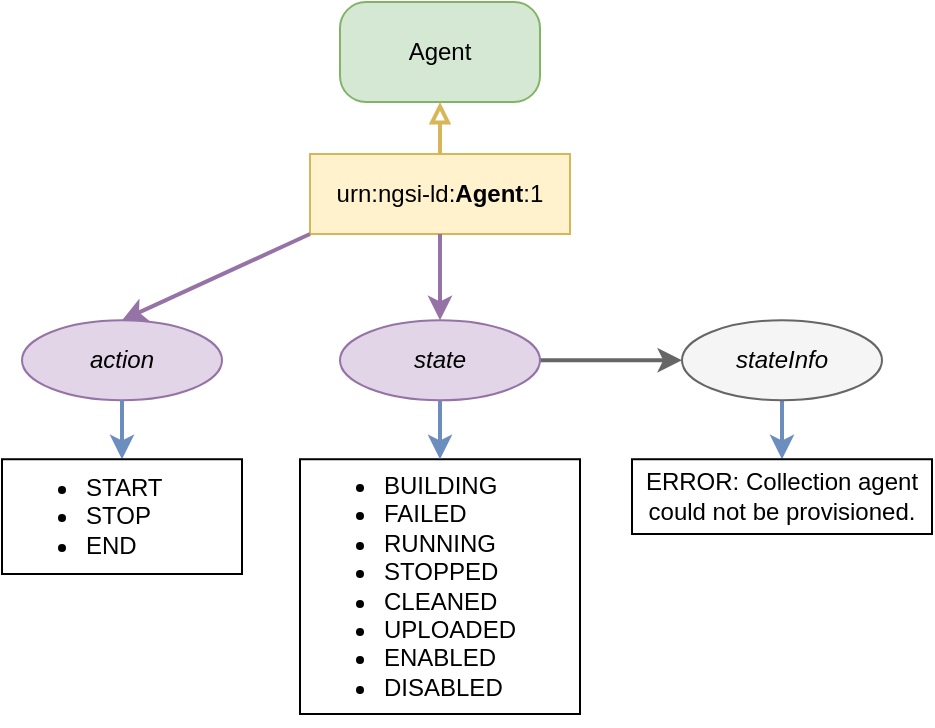 <mxfile version="14.6.3" type="device" pages="6"><diagram id="Ou2xV1yBwsuwdxTeE4Ly" name="Agent-entity"><mxGraphModel dx="946" dy="1856" grid="1" gridSize="10" guides="1" tooltips="1" connect="1" arrows="1" fold="1" page="1" pageScale="1" pageWidth="827" pageHeight="1169" math="0" shadow="0"><root><mxCell id="0"/><mxCell id="1" parent="0"/><mxCell id="yuuz_Wwl8vBXSulDy-U5-1" value="Agent" style="rounded=1;arcSize=26;whiteSpace=wrap;html=1;align=center;fillColor=#d5e8d4;strokeColor=#82b366;" parent="1" vertex="1"><mxGeometry x="429" y="-206" width="100" height="50" as="geometry"/></mxCell><mxCell id="yuuz_Wwl8vBXSulDy-U5-2" style="rounded=1;orthogonalLoop=1;jettySize=auto;html=1;exitX=1;exitY=0.5;exitDx=0;exitDy=0;strokeWidth=2;fillColor=#e1d5e7;entryX=0;entryY=0.5;entryDx=0;entryDy=0;strokeColor=#666666;" parent="1" source="yuuz_Wwl8vBXSulDy-U5-12" target="yuuz_Wwl8vBXSulDy-U5-14" edge="1"><mxGeometry relative="1" as="geometry"/></mxCell><mxCell id="yuuz_Wwl8vBXSulDy-U5-3" value="urn:ngsi-ld:&lt;b&gt;Agent&lt;/b&gt;:1" style="whiteSpace=wrap;html=1;align=center;fillColor=#fff2cc;strokeColor=#d6b656;" parent="1" vertex="1"><mxGeometry x="414" y="-130" width="130" height="40" as="geometry"/></mxCell><mxCell id="yuuz_Wwl8vBXSulDy-U5-4" value="" style="endArrow=block;html=1;fillColor=#fff2cc;strokeColor=#d6b656;exitX=0.5;exitY=0;exitDx=0;exitDy=0;entryX=0.5;entryY=1;entryDx=0;entryDy=0;endFill=0;strokeWidth=2;" parent="1" source="yuuz_Wwl8vBXSulDy-U5-3" target="yuuz_Wwl8vBXSulDy-U5-1" edge="1"><mxGeometry relative="1" as="geometry"><mxPoint x="184" y="-137" as="sourcePoint"/><mxPoint x="284" y="-137" as="targetPoint"/></mxGeometry></mxCell><mxCell id="yuuz_Wwl8vBXSulDy-U5-5" value="action" style="ellipse;whiteSpace=wrap;html=1;align=center;fillColor=#e1d5e7;strokeColor=#9673a6;fontStyle=2" parent="1" vertex="1"><mxGeometry x="270" y="-46.87" width="100" height="40" as="geometry"/></mxCell><mxCell id="yuuz_Wwl8vBXSulDy-U5-6" value="" style="endArrow=classic;html=1;fillColor=#e1d5e7;strokeColor=#9673a6;strokeWidth=2;exitX=0.5;exitY=1;exitDx=0;exitDy=0;entryX=0.5;entryY=0;entryDx=0;entryDy=0;" parent="1" source="yuuz_Wwl8vBXSulDy-U5-3" target="yuuz_Wwl8vBXSulDy-U5-12" edge="1"><mxGeometry relative="1" as="geometry"><mxPoint x="655" y="245.0" as="sourcePoint"/><mxPoint x="511.796" y="-46.689" as="targetPoint"/></mxGeometry></mxCell><mxCell id="yuuz_Wwl8vBXSulDy-U5-7" value="" style="endArrow=classic;html=1;fillColor=#e1d5e7;strokeColor=#9673a6;strokeWidth=2;exitX=0;exitY=1;exitDx=0;exitDy=0;entryX=0.5;entryY=0;entryDx=0;entryDy=0;" parent="1" source="yuuz_Wwl8vBXSulDy-U5-3" target="yuuz_Wwl8vBXSulDy-U5-5" edge="1"><mxGeometry relative="1" as="geometry"><mxPoint x="505.0" y="-85" as="sourcePoint"/><mxPoint x="530.002" y="-36.846" as="targetPoint"/></mxGeometry></mxCell><mxCell id="yuuz_Wwl8vBXSulDy-U5-8" value="" style="endArrow=classic;html=1;fillColor=#dae8fc;strokeColor=#6c8ebf;entryX=0.5;entryY=0;entryDx=0;entryDy=0;strokeWidth=2;exitX=0.5;exitY=1;exitDx=0;exitDy=0;" parent="1" source="yuuz_Wwl8vBXSulDy-U5-5" target="yuuz_Wwl8vBXSulDy-U5-9" edge="1"><mxGeometry relative="1" as="geometry"><mxPoint x="354" y="-9" as="sourcePoint"/><mxPoint x="354.0" y="20" as="targetPoint"/></mxGeometry></mxCell><mxCell id="yuuz_Wwl8vBXSulDy-U5-9" value="&lt;ul&gt;&lt;li&gt;START&lt;/li&gt;&lt;li&gt;STOP&lt;/li&gt;&lt;li&gt;END&lt;/li&gt;&lt;/ul&gt;" style="whiteSpace=wrap;html=1;align=left;" parent="1" vertex="1"><mxGeometry x="260" y="22.62" width="120" height="57.38" as="geometry"/></mxCell><mxCell id="yuuz_Wwl8vBXSulDy-U5-10" value="&lt;ul&gt;&lt;li&gt;&lt;span&gt;BUILDING&lt;/span&gt;&lt;/li&gt;&lt;li&gt;&lt;span&gt;FAILED&lt;/span&gt;&lt;/li&gt;&lt;li&gt;RUNNING&lt;/li&gt;&lt;li&gt;STOPPED&lt;/li&gt;&lt;li&gt;CLEANED&lt;/li&gt;&lt;li&gt;UPLOADED&lt;/li&gt;&lt;li&gt;ENABLED&lt;/li&gt;&lt;li&gt;DISABLED&lt;/li&gt;&lt;/ul&gt;" style="whiteSpace=wrap;html=1;align=left;" parent="1" vertex="1"><mxGeometry x="409" y="22.62" width="140" height="127.38" as="geometry"/></mxCell><mxCell id="yuuz_Wwl8vBXSulDy-U5-11" value="" style="edgeStyle=orthogonalEdgeStyle;rounded=1;orthogonalLoop=1;jettySize=auto;html=1;strokeColor=#6c8ebf;strokeWidth=2;fillColor=#dae8fc;" parent="1" source="yuuz_Wwl8vBXSulDy-U5-12" target="yuuz_Wwl8vBXSulDy-U5-10" edge="1"><mxGeometry relative="1" as="geometry"/></mxCell><mxCell id="yuuz_Wwl8vBXSulDy-U5-12" value="state" style="ellipse;whiteSpace=wrap;html=1;align=center;fillColor=#e1d5e7;strokeColor=#9673a6;fontStyle=2" parent="1" vertex="1"><mxGeometry x="429" y="-46.87" width="100" height="40" as="geometry"/></mxCell><mxCell id="yuuz_Wwl8vBXSulDy-U5-13" style="rounded=1;orthogonalLoop=1;jettySize=auto;html=1;exitX=0.5;exitY=1;exitDx=0;exitDy=0;entryX=0.5;entryY=0;entryDx=0;entryDy=0;strokeColor=#6c8ebf;strokeWidth=2;fillColor=#dae8fc;" parent="1" source="yuuz_Wwl8vBXSulDy-U5-14" target="yuuz_Wwl8vBXSulDy-U5-15" edge="1"><mxGeometry relative="1" as="geometry"/></mxCell><mxCell id="yuuz_Wwl8vBXSulDy-U5-14" value="stateInfo" style="ellipse;whiteSpace=wrap;html=1;align=center;fontStyle=2;fillColor=#F5F5F5;strokeColor=#666666;" parent="1" vertex="1"><mxGeometry x="600" y="-46.87" width="100" height="40" as="geometry"/></mxCell><mxCell id="yuuz_Wwl8vBXSulDy-U5-15" value="&lt;div&gt;ERROR: Collection agent could not be provisioned.&lt;/div&gt;" style="whiteSpace=wrap;html=1;align=center;" parent="1" vertex="1"><mxGeometry x="575" y="22.62" width="150" height="37.38" as="geometry"/></mxCell></root></mxGraphModel></diagram><diagram id="7DErbOdVRkRZQUw6Cd7W" name="state-transitions-short-version"><mxGraphModel dx="946" dy="630" grid="1" gridSize="10" guides="1" tooltips="1" connect="1" arrows="1" fold="1" page="1" pageScale="1" pageWidth="827" pageHeight="1169" math="0" shadow="0"><root><mxCell id="0ym1fTiTvX992Z3Q0O4B-0"/><mxCell id="0ym1fTiTvX992Z3Q0O4B-1" parent="0ym1fTiTvX992Z3Q0O4B-0"/><mxCell id="0ym1fTiTvX992Z3Q0O4B-2" value="Transition Actions: Weaver tasks" style="swimlane;fontStyle=0;childLayout=stackLayout;horizontal=1;startSize=26;horizontalStack=0;resizeParent=1;resizeParentMax=0;resizeLast=0;collapsible=1;marginBottom=0;align=center;fontSize=14;fillColor=#d5e8d4;fontFamily=Tahoma;strokeColor=#336600;swimlaneLine=1;" parent="0ym1fTiTvX992Z3Q0O4B-1" vertex="1"><mxGeometry x="214.75" y="270" width="435.5" height="210" as="geometry"><mxRectangle x="214" y="270" width="50" height="26" as="alternateBounds"/></mxGeometry></mxCell><mxCell id="0ym1fTiTvX992Z3Q0O4B-3" value="(0) Create NGSI-LD Entity and deploy/freeze resources (NiFi Flows or Flink Jobs)" style="text;strokeColor=none;fillColor=none;spacingLeft=4;spacingRight=4;overflow=hidden;rotatable=0;points=[[0,0.5],[1,0.5]];portConstraint=eastwest;fontSize=12;fontFamily=Tahoma;" parent="0ym1fTiTvX992Z3Q0O4B-2" vertex="1"><mxGeometry y="26" width="435.5" height="30" as="geometry"/></mxCell><mxCell id="0ym1fTiTvX992Z3Q0O4B-4" value="(1) Upgrade/re-deploy resources" style="text;strokeColor=none;fillColor=none;spacingLeft=4;spacingRight=4;overflow=hidden;rotatable=0;points=[[0,0.5],[1,0.5]];portConstraint=eastwest;fontSize=12;fontFamily=Tahoma;" parent="0ym1fTiTvX992Z3Q0O4B-2" vertex="1"><mxGeometry y="56" width="435.5" height="30" as="geometry"/></mxCell><mxCell id="0ym1fTiTvX992Z3Q0O4B-5" value="(2) Cleanup or freeze resources but keep NGSI-LD Entity" style="text;strokeColor=none;fillColor=none;spacingLeft=4;spacingRight=4;overflow=hidden;rotatable=0;points=[[0,0.5],[1,0.5]];portConstraint=eastwest;fontSize=12;fontFamily=Tahoma;" parent="0ym1fTiTvX992Z3Q0O4B-2" vertex="1"><mxGeometry y="86" width="435.5" height="30" as="geometry"/></mxCell><mxCell id="0ym1fTiTvX992Z3Q0O4B-6" value="(3) Deploy and configure resources" style="text;strokeColor=none;fillColor=none;spacingLeft=4;spacingRight=4;overflow=hidden;rotatable=0;points=[[0,0.5],[1,0.5]];portConstraint=eastwest;fontSize=12;fontFamily=Tahoma;" parent="0ym1fTiTvX992Z3Q0O4B-2" vertex="1"><mxGeometry y="116" width="435.5" height="30" as="geometry"/></mxCell><mxCell id="0ym1fTiTvX992Z3Q0O4B-7" value="(4) Cleanup resources and delete NGSI-LD Entity" style="text;strokeColor=none;fillColor=none;spacingLeft=4;spacingRight=4;overflow=hidden;rotatable=0;points=[[0,0.5],[1,0.5]];portConstraint=eastwest;fontSize=12;fontFamily=Tahoma;" parent="0ym1fTiTvX992Z3Q0O4B-2" vertex="1"><mxGeometry y="146" width="435.5" height="30" as="geometry"/></mxCell><mxCell id="0ym1fTiTvX992Z3Q0O4B-8" value="(5) Delete NGSI-LD Entity (and cleanup resources if necessary)" style="text;strokeColor=none;fillColor=none;spacingLeft=4;spacingRight=4;overflow=hidden;rotatable=0;points=[[0,0.5],[1,0.5]];portConstraint=eastwest;fontSize=12;fontFamily=Tahoma;" parent="0ym1fTiTvX992Z3Q0O4B-2" vertex="1"><mxGeometry y="176" width="435.5" height="34" as="geometry"/></mxCell><mxCell id="0ym1fTiTvX992Z3Q0O4B-9" value="&lt;font style=&quot;font-size: 12px&quot;&gt;START (3)&lt;/font&gt;" style="edgeStyle=orthogonalEdgeStyle;curved=1;orthogonalLoop=1;jettySize=auto;html=1;exitX=0.5;exitY=1;exitDx=0;exitDy=0;entryX=1;entryY=1;entryDx=0;entryDy=0;fontSize=14;endArrow=block;endFill=1;" parent="0ym1fTiTvX992Z3Q0O4B-1" source="0ym1fTiTvX992Z3Q0O4B-14" target="0ym1fTiTvX992Z3Q0O4B-11" edge="1"><mxGeometry relative="1" as="geometry"><Array as="points"><mxPoint x="433" y="180"/><mxPoint x="267" y="180"/></Array></mxGeometry></mxCell><mxCell id="0ym1fTiTvX992Z3Q0O4B-10" value="&lt;font style=&quot;font-size: 12px&quot;&gt;END (4)&lt;/font&gt;" style="edgeStyle=orthogonalEdgeStyle;curved=1;orthogonalLoop=1;jettySize=auto;html=1;exitX=0.5;exitY=1;exitDx=0;exitDy=0;entryX=0.5;entryY=1;entryDx=0;entryDy=0;fontSize=14;endArrow=block;endFill=1;" parent="0ym1fTiTvX992Z3Q0O4B-1" source="0ym1fTiTvX992Z3Q0O4B-11" target="0ym1fTiTvX992Z3Q0O4B-15" edge="1"><mxGeometry relative="1" as="geometry"><Array as="points"><mxPoint x="222" y="220"/><mxPoint x="642" y="220"/></Array></mxGeometry></mxCell><mxCell id="0ym1fTiTvX992Z3Q0O4B-11" value="RUNNING" style="ellipse;whiteSpace=wrap;html=1;align=center;fillColor=#d5e8d4;strokeColor=#336600;" parent="0ym1fTiTvX992Z3Q0O4B-1" vertex="1"><mxGeometry x="160" y="100" width="125" height="50" as="geometry"/></mxCell><mxCell id="0ym1fTiTvX992Z3Q0O4B-12" value="&lt;font style=&quot;font-size: 12px&quot;&gt;STOP (2)&lt;/font&gt;" style="edgeStyle=orthogonalEdgeStyle;curved=1;orthogonalLoop=1;jettySize=auto;html=1;exitX=1;exitY=0;exitDx=0;exitDy=0;entryX=0;entryY=0;entryDx=0;entryDy=0;endArrow=block;endFill=1;" parent="0ym1fTiTvX992Z3Q0O4B-1" source="0ym1fTiTvX992Z3Q0O4B-11" target="0ym1fTiTvX992Z3Q0O4B-14" edge="1"><mxGeometry relative="1" as="geometry"><Array as="points"><mxPoint x="267" y="60"/><mxPoint x="389" y="60"/></Array></mxGeometry></mxCell><mxCell id="0ym1fTiTvX992Z3Q0O4B-13" value="&lt;font style=&quot;font-size: 12px&quot;&gt;END (5)&lt;/font&gt;" style="edgeStyle=orthogonalEdgeStyle;curved=1;orthogonalLoop=1;jettySize=auto;html=1;exitX=1;exitY=0;exitDx=0;exitDy=0;entryX=0.5;entryY=0;entryDx=0;entryDy=0;fontSize=14;endArrow=block;endFill=1;" parent="0ym1fTiTvX992Z3Q0O4B-1" source="0ym1fTiTvX992Z3Q0O4B-14" target="0ym1fTiTvX992Z3Q0O4B-15" edge="1"><mxGeometry relative="1" as="geometry"><Array as="points"><mxPoint x="477" y="60"/><mxPoint x="643" y="60"/></Array></mxGeometry></mxCell><mxCell id="0ym1fTiTvX992Z3Q0O4B-14" value="STOPPED" style="ellipse;whiteSpace=wrap;html=1;align=center;fillColor=#d5e8d4;strokeColor=#336600;" parent="0ym1fTiTvX992Z3Q0O4B-1" vertex="1"><mxGeometry x="370" y="100" width="125" height="50" as="geometry"/></mxCell><mxCell id="0ym1fTiTvX992Z3Q0O4B-15" value="CLEANED" style="ellipse;whiteSpace=wrap;html=1;align=center;fillColor=#d5e8d4;strokeColor=#336600;" parent="0ym1fTiTvX992Z3Q0O4B-1" vertex="1"><mxGeometry x="580" y="100" width="125" height="50" as="geometry"/></mxCell><mxCell id="0ym1fTiTvX992Z3Q0O4B-16" value="&lt;font style=&quot;font-size: 12px&quot;&gt;START (1)&lt;/font&gt;" style="edgeStyle=orthogonalEdgeStyle;curved=1;orthogonalLoop=1;jettySize=auto;html=1;exitX=0;exitY=0;exitDx=0;exitDy=0;entryX=0;entryY=1;entryDx=0;entryDy=0;endArrow=block;endFill=1;" parent="0ym1fTiTvX992Z3Q0O4B-1" source="0ym1fTiTvX992Z3Q0O4B-11" target="0ym1fTiTvX992Z3Q0O4B-11" edge="1"><mxGeometry relative="1" as="geometry"><Array as="points"><mxPoint x="178" y="80"/><mxPoint x="120" y="80"/><mxPoint x="120" y="170"/><mxPoint x="178" y="170"/></Array></mxGeometry></mxCell><mxCell id="0ym1fTiTvX992Z3Q0O4B-17" value="" style="endArrow=block;html=1;entryX=0.5;entryY=0;entryDx=0;entryDy=0;endFill=1;" parent="0ym1fTiTvX992Z3Q0O4B-1" target="0ym1fTiTvX992Z3Q0O4B-11" edge="1"><mxGeometry width="50" height="50" relative="1" as="geometry"><mxPoint x="223" y="60" as="sourcePoint"/><mxPoint x="460" y="260" as="targetPoint"/></mxGeometry></mxCell><mxCell id="0ym1fTiTvX992Z3Q0O4B-18" value="&lt;span style=&quot;font-size: 12px&quot;&gt;START (0)&lt;/span&gt;" style="edgeLabel;html=1;align=center;verticalAlign=middle;resizable=0;points=[];" parent="0ym1fTiTvX992Z3Q0O4B-17" vertex="1" connectable="0"><mxGeometry x="-0.694" y="-3" relative="1" as="geometry"><mxPoint x="3.57" y="-5.79" as="offset"/></mxGeometry></mxCell><mxCell id="0ym1fTiTvX992Z3Q0O4B-19" value="" style="endArrow=block;html=1;endFill=1;entryX=0.5;entryY=0;entryDx=0;entryDy=0;" parent="0ym1fTiTvX992Z3Q0O4B-1" target="0ym1fTiTvX992Z3Q0O4B-14" edge="1"><mxGeometry width="50" height="50" relative="1" as="geometry"><mxPoint x="432.58" y="60" as="sourcePoint"/><mxPoint x="410" y="90" as="targetPoint"/></mxGeometry></mxCell><mxCell id="0ym1fTiTvX992Z3Q0O4B-20" value="&lt;span style=&quot;font-size: 12px&quot;&gt;STOP (0)&lt;/span&gt;" style="edgeLabel;html=1;align=center;verticalAlign=middle;resizable=0;points=[];" parent="0ym1fTiTvX992Z3Q0O4B-19" vertex="1" connectable="0"><mxGeometry x="-0.694" y="-3" relative="1" as="geometry"><mxPoint x="3.57" y="-5.79" as="offset"/></mxGeometry></mxCell></root></mxGraphModel></diagram><diagram id="6Jbuokyps89Q-GOOkgk7" name="state-transitions-building-failed-states"><mxGraphModel dx="450" dy="300" grid="1" gridSize="10" guides="1" tooltips="1" connect="1" arrows="1" fold="1" page="1" pageScale="1" pageWidth="827" pageHeight="1169" math="0" shadow="0"><root><mxCell id="i2RDNoN1sHTmxx6aGow--0"/><mxCell id="i2RDNoN1sHTmxx6aGow--1" parent="i2RDNoN1sHTmxx6aGow--0"/><mxCell id="7FqrvZSYmjQanGwW_Qdq-1" value="RUNNING" style="ellipse;whiteSpace=wrap;html=1;align=center;fillColor=#d5e8d4;strokeColor=#336600;" vertex="1" parent="i2RDNoN1sHTmxx6aGow--1"><mxGeometry x="260" y="230" width="125" height="50" as="geometry"/></mxCell><mxCell id="7FqrvZSYmjQanGwW_Qdq-2" value="CLEANED" style="ellipse;whiteSpace=wrap;html=1;align=center;fillColor=#d5e8d4;strokeColor=#336600;" vertex="1" parent="i2RDNoN1sHTmxx6aGow--1"><mxGeometry x="520" y="230" width="125" height="50" as="geometry"/></mxCell><mxCell id="6egeazqDHmu_RSRzEzsF-0" value="" style="endArrow=block;html=1;entryX=0.5;entryY=0;entryDx=0;entryDy=0;endFill=1;" edge="1" parent="i2RDNoN1sHTmxx6aGow--1"><mxGeometry width="50" height="50" relative="1" as="geometry"><mxPoint x="322" y="140" as="sourcePoint"/><mxPoint x="322.5" y="230" as="targetPoint"/></mxGeometry></mxCell><mxCell id="6egeazqDHmu_RSRzEzsF-1" value="&lt;span style=&quot;font-size: 12px&quot;&gt;START&lt;br&gt;&lt;/span&gt;" style="edgeLabel;html=1;align=center;verticalAlign=middle;resizable=0;points=[];" vertex="1" connectable="0" parent="6egeazqDHmu_RSRzEzsF-0"><mxGeometry x="-0.694" y="-3" relative="1" as="geometry"><mxPoint x="3" y="-24" as="offset"/></mxGeometry></mxCell><mxCell id="6egeazqDHmu_RSRzEzsF-2" value="&lt;span style=&quot;font-size: 12px&quot;&gt;&lt;font color=&quot;#66cc00&quot;&gt;BUILDING&lt;/font&gt;&lt;/span&gt;" style="edgeStyle=orthogonalEdgeStyle;curved=1;orthogonalLoop=1;jettySize=auto;html=1;entryX=0.5;entryY=0;entryDx=0;entryDy=0;fontSize=14;endArrow=block;endFill=1;dashed=1;strokeColor=#66CC00;" edge="1" parent="i2RDNoN1sHTmxx6aGow--1" target="7FqrvZSYmjQanGwW_Qdq-1"><mxGeometry relative="1" as="geometry"><Array as="points"><mxPoint x="360" y="140"/><mxPoint x="360" y="230"/></Array><mxPoint x="322" y="140" as="sourcePoint"/><mxPoint x="552.5" y="290" as="targetPoint"/></mxGeometry></mxCell><mxCell id="6egeazqDHmu_RSRzEzsF-7" value="&lt;span style=&quot;font-size: 12px&quot;&gt;&lt;font color=&quot;#ff0000&quot;&gt;FAILED&lt;/font&gt;&lt;/span&gt;" style="edgeStyle=orthogonalEdgeStyle;curved=1;orthogonalLoop=1;jettySize=auto;html=1;entryX=0.5;entryY=0;entryDx=0;entryDy=0;fontSize=14;endArrow=block;endFill=1;dashed=1;strokeColor=#FF0000;" edge="1" parent="i2RDNoN1sHTmxx6aGow--1"><mxGeometry relative="1" as="geometry"><Array as="points"><mxPoint x="278" y="230"/><mxPoint x="278" y="140"/></Array><mxPoint x="322.5" y="230" as="sourcePoint"/><mxPoint x="322" y="140" as="targetPoint"/></mxGeometry></mxCell><mxCell id="6egeazqDHmu_RSRzEzsF-8" value="&lt;font style=&quot;font-size: 12px&quot;&gt;END&lt;br&gt;&lt;/font&gt;" style="edgeStyle=orthogonalEdgeStyle;curved=1;orthogonalLoop=1;jettySize=auto;html=1;exitX=1;exitY=0.5;exitDx=0;exitDy=0;fontSize=14;endArrow=block;endFill=1;entryX=0;entryY=0.5;entryDx=0;entryDy=0;" edge="1" parent="i2RDNoN1sHTmxx6aGow--1" source="7FqrvZSYmjQanGwW_Qdq-1" target="7FqrvZSYmjQanGwW_Qdq-2"><mxGeometry relative="1" as="geometry"><Array as="points"/><mxPoint x="414.0" y="100" as="sourcePoint"/><mxPoint x="490" y="220" as="targetPoint"/></mxGeometry></mxCell><mxCell id="6egeazqDHmu_RSRzEzsF-9" value="&lt;span style=&quot;font-size: 12px&quot;&gt;&lt;font color=&quot;#66cc00&quot;&gt;BUILDING&lt;/font&gt;&lt;/span&gt;" style="edgeStyle=orthogonalEdgeStyle;curved=1;orthogonalLoop=1;jettySize=auto;html=1;entryX=0;entryY=0.5;entryDx=0;entryDy=0;fontSize=14;endArrow=block;endFill=1;dashed=1;strokeColor=#66CC00;exitX=1;exitY=0.5;exitDx=0;exitDy=0;" edge="1" parent="i2RDNoN1sHTmxx6aGow--1" source="7FqrvZSYmjQanGwW_Qdq-1" target="7FqrvZSYmjQanGwW_Qdq-2"><mxGeometry relative="1" as="geometry"><Array as="points"><mxPoint x="385" y="220"/><mxPoint x="520" y="220"/></Array><mxPoint x="332" y="150" as="sourcePoint"/><mxPoint x="332.5" y="240" as="targetPoint"/></mxGeometry></mxCell><mxCell id="6egeazqDHmu_RSRzEzsF-14" value="&lt;span style=&quot;font-size: 12px&quot;&gt;&lt;font color=&quot;#ff0000&quot;&gt;FAILED&lt;/font&gt;&lt;/span&gt;" style="edgeStyle=orthogonalEdgeStyle;curved=1;orthogonalLoop=1;jettySize=auto;html=1;entryX=0;entryY=0.5;entryDx=0;entryDy=0;fontSize=14;endArrow=block;endFill=1;dashed=1;exitX=1;exitY=0.5;exitDx=0;exitDy=0;strokeColor=#FF0000;" edge="1" parent="i2RDNoN1sHTmxx6aGow--1"><mxGeometry x="0.024" relative="1" as="geometry"><Array as="points"><mxPoint x="520" y="290"/><mxPoint x="385" y="290"/></Array><mxPoint x="520.03" y="255" as="sourcePoint"/><mxPoint x="385.03" y="255" as="targetPoint"/><mxPoint as="offset"/></mxGeometry></mxCell></root></mxGraphModel></diagram><diagram id="3iOEijGAqxe59W_PDXQR" name="state-transitions-stream-applications-domain"><mxGraphModel dx="652" dy="474" grid="1" gridSize="10" guides="1" tooltips="1" connect="1" arrows="1" fold="1" page="1" pageScale="1" pageWidth="827" pageHeight="1169" math="0" shadow="0"><root><mxCell id="54BElduynZK7XlTiX8TK-0"/><mxCell id="54BElduynZK7XlTiX8TK-1" parent="54BElduynZK7XlTiX8TK-0"/><mxCell id="HGHAjQSa63sBlON8JMXE-0" value="UPLOADED" style="ellipse;whiteSpace=wrap;html=1;align=center;fillColor=#d5e8d4;strokeColor=#336600;" vertex="1" parent="54BElduynZK7XlTiX8TK-1"><mxGeometry x="260" y="230" width="125" height="50" as="geometry"/></mxCell><mxCell id="HGHAjQSa63sBlON8JMXE-1" value="CLEANED" style="ellipse;whiteSpace=wrap;html=1;align=center;fillColor=#d5e8d4;strokeColor=#336600;" vertex="1" parent="54BElduynZK7XlTiX8TK-1"><mxGeometry x="520" y="230" width="125" height="50" as="geometry"/></mxCell><mxCell id="HGHAjQSa63sBlON8JMXE-2" value="" style="endArrow=block;html=1;entryX=0.5;entryY=0;entryDx=0;entryDy=0;endFill=1;" edge="1" parent="54BElduynZK7XlTiX8TK-1"><mxGeometry width="50" height="50" relative="1" as="geometry"><mxPoint x="322" y="140" as="sourcePoint"/><mxPoint x="322.5" y="230" as="targetPoint"/></mxGeometry></mxCell><mxCell id="HGHAjQSa63sBlON8JMXE-3" value="&lt;span style=&quot;font-size: 12px&quot;&gt;START (0)&lt;/span&gt;" style="edgeLabel;html=1;align=center;verticalAlign=middle;resizable=0;points=[];" vertex="1" connectable="0" parent="HGHAjQSa63sBlON8JMXE-2"><mxGeometry x="-0.694" y="-3" relative="1" as="geometry"><mxPoint x="3" y="-24" as="offset"/></mxGeometry></mxCell><mxCell id="HGHAjQSa63sBlON8JMXE-4" value="&lt;span style=&quot;font-size: 12px&quot;&gt;&lt;font color=&quot;#66cc00&quot;&gt;BUILDING&lt;/font&gt;&lt;/span&gt;" style="edgeStyle=orthogonalEdgeStyle;curved=1;orthogonalLoop=1;jettySize=auto;html=1;entryX=0.5;entryY=0;entryDx=0;entryDy=0;fontSize=14;endArrow=block;endFill=1;dashed=1;strokeColor=#66CC00;" edge="1" parent="54BElduynZK7XlTiX8TK-1" target="HGHAjQSa63sBlON8JMXE-0"><mxGeometry relative="1" as="geometry"><Array as="points"><mxPoint x="360" y="140"/><mxPoint x="360" y="230"/></Array><mxPoint x="322" y="140" as="sourcePoint"/><mxPoint x="552.5" y="290" as="targetPoint"/></mxGeometry></mxCell><mxCell id="HGHAjQSa63sBlON8JMXE-5" value="&lt;span style=&quot;font-size: 12px&quot;&gt;&lt;font color=&quot;#ff0000&quot;&gt;FAILED&lt;/font&gt;&lt;/span&gt;" style="edgeStyle=orthogonalEdgeStyle;curved=1;orthogonalLoop=1;jettySize=auto;html=1;entryX=0.5;entryY=0;entryDx=0;entryDy=0;fontSize=14;endArrow=block;endFill=1;dashed=1;strokeColor=#FF0000;" edge="1" parent="54BElduynZK7XlTiX8TK-1"><mxGeometry relative="1" as="geometry"><Array as="points"><mxPoint x="278" y="230"/><mxPoint x="278" y="140"/></Array><mxPoint x="322.5" y="230" as="sourcePoint"/><mxPoint x="322.0" y="140" as="targetPoint"/></mxGeometry></mxCell><mxCell id="HGHAjQSa63sBlON8JMXE-6" value="&lt;font style=&quot;font-size: 12px&quot;&gt;END (1)&lt;/font&gt;" style="edgeStyle=orthogonalEdgeStyle;curved=1;orthogonalLoop=1;jettySize=auto;html=1;exitX=1;exitY=0.5;exitDx=0;exitDy=0;fontSize=14;endArrow=block;endFill=1;entryX=0;entryY=0.5;entryDx=0;entryDy=0;" edge="1" parent="54BElduynZK7XlTiX8TK-1" source="HGHAjQSa63sBlON8JMXE-0" target="HGHAjQSa63sBlON8JMXE-1"><mxGeometry relative="1" as="geometry"><Array as="points"/><mxPoint x="414.0" y="100" as="sourcePoint"/><mxPoint x="490" y="220" as="targetPoint"/></mxGeometry></mxCell><mxCell id="jAbF16EdqdHHP2kq1ljJ-0" value="Transition Actions: Weaver tasks" style="swimlane;fontStyle=0;childLayout=stackLayout;horizontal=1;startSize=26;horizontalStack=0;resizeParent=1;resizeParentMax=0;resizeLast=0;collapsible=1;marginBottom=0;align=center;fontSize=14;fillColor=#d5e8d4;fontFamily=Tahoma;strokeColor=#336600;swimlaneLine=1;" vertex="1" parent="54BElduynZK7XlTiX8TK-1"><mxGeometry x="250" y="310" width="410" height="86" as="geometry"><mxRectangle x="214" y="270" width="50" height="26" as="alternateBounds"/></mxGeometry></mxCell><mxCell id="jAbF16EdqdHHP2kq1ljJ-1" value="(0) Create NGSI-LD Entity and upload resources (Stream Application JARs)" style="text;strokeColor=none;fillColor=none;spacingLeft=4;spacingRight=4;overflow=hidden;rotatable=0;points=[[0,0.5],[1,0.5]];portConstraint=eastwest;fontSize=12;fontFamily=Tahoma;" vertex="1" parent="jAbF16EdqdHHP2kq1ljJ-0"><mxGeometry y="26" width="410" height="30" as="geometry"/></mxCell><mxCell id="jAbF16EdqdHHP2kq1ljJ-2" value="(1) Cleanup resources and delete NGSI-LD Entity" style="text;strokeColor=none;fillColor=none;spacingLeft=4;spacingRight=4;overflow=hidden;rotatable=0;points=[[0,0.5],[1,0.5]];portConstraint=eastwest;fontSize=12;fontFamily=Tahoma;" vertex="1" parent="jAbF16EdqdHHP2kq1ljJ-0"><mxGeometry y="56" width="410" height="30" as="geometry"/></mxCell></root></mxGraphModel></diagram><diagram id="wjvSFFnUJllDJJUI517F" name="state-transitions-endpoints-datasources-domain"><mxGraphModel dx="541" dy="360" grid="1" gridSize="10" guides="1" tooltips="1" connect="1" arrows="1" fold="1" page="1" pageScale="1" pageWidth="827" pageHeight="1169" math="0" shadow="0"><root><mxCell id="3_8mPHJy9Ev6ODxZBobB-0"/><mxCell id="3_8mPHJy9Ev6ODxZBobB-1" parent="3_8mPHJy9Ev6ODxZBobB-0"/><mxCell id="3_8mPHJy9Ev6ODxZBobB-2" value="ENABLED" style="ellipse;whiteSpace=wrap;html=1;align=center;fillColor=#d5e8d4;strokeColor=#336600;" vertex="1" parent="3_8mPHJy9Ev6ODxZBobB-1"><mxGeometry x="260" y="230" width="125" height="50" as="geometry"/></mxCell><mxCell id="3_8mPHJy9Ev6ODxZBobB-3" value="DISABLED" style="ellipse;whiteSpace=wrap;html=1;align=center;fillColor=#d5e8d4;strokeColor=#336600;" vertex="1" parent="3_8mPHJy9Ev6ODxZBobB-1"><mxGeometry x="520" y="230" width="125" height="50" as="geometry"/></mxCell><mxCell id="3_8mPHJy9Ev6ODxZBobB-4" value="" style="endArrow=block;html=1;entryX=0.5;entryY=0;entryDx=0;entryDy=0;endFill=1;" edge="1" parent="3_8mPHJy9Ev6ODxZBobB-1"><mxGeometry width="50" height="50" relative="1" as="geometry"><mxPoint x="322" y="140" as="sourcePoint"/><mxPoint x="322.5" y="230" as="targetPoint"/></mxGeometry></mxCell><mxCell id="3_8mPHJy9Ev6ODxZBobB-5" value="&lt;span style=&quot;font-size: 12px&quot;&gt;START (0)&lt;/span&gt;" style="edgeLabel;html=1;align=center;verticalAlign=middle;resizable=0;points=[];" vertex="1" connectable="0" parent="3_8mPHJy9Ev6ODxZBobB-4"><mxGeometry x="-0.694" y="-3" relative="1" as="geometry"><mxPoint x="3" y="-24" as="offset"/></mxGeometry></mxCell><mxCell id="3_8mPHJy9Ev6ODxZBobB-6" value="&lt;span style=&quot;font-size: 12px&quot;&gt;&lt;font color=&quot;#66cc00&quot;&gt;BUILDING&lt;/font&gt;&lt;/span&gt;" style="edgeStyle=orthogonalEdgeStyle;curved=1;orthogonalLoop=1;jettySize=auto;html=1;entryX=0.5;entryY=0;entryDx=0;entryDy=0;fontSize=14;endArrow=block;endFill=1;dashed=1;strokeColor=#66CC00;" edge="1" parent="3_8mPHJy9Ev6ODxZBobB-1" target="3_8mPHJy9Ev6ODxZBobB-2"><mxGeometry relative="1" as="geometry"><Array as="points"><mxPoint x="360" y="140"/><mxPoint x="360" y="230"/></Array><mxPoint x="322" y="140" as="sourcePoint"/><mxPoint x="552.5" y="290" as="targetPoint"/></mxGeometry></mxCell><mxCell id="3_8mPHJy9Ev6ODxZBobB-7" value="&lt;span style=&quot;font-size: 12px&quot;&gt;&lt;font color=&quot;#ff0000&quot;&gt;FAILED&lt;/font&gt;&lt;/span&gt;" style="edgeStyle=orthogonalEdgeStyle;curved=1;orthogonalLoop=1;jettySize=auto;html=1;entryX=0.5;entryY=0;entryDx=0;entryDy=0;fontSize=14;endArrow=block;endFill=1;dashed=1;strokeColor=#FF0000;" edge="1" parent="3_8mPHJy9Ev6ODxZBobB-1"><mxGeometry relative="1" as="geometry"><Array as="points"><mxPoint x="278" y="230"/><mxPoint x="278" y="140"/></Array><mxPoint x="322.5" y="230" as="sourcePoint"/><mxPoint x="322.0" y="140" as="targetPoint"/></mxGeometry></mxCell><mxCell id="3_8mPHJy9Ev6ODxZBobB-8" value="&lt;font style=&quot;font-size: 12px&quot;&gt;END (1)&lt;/font&gt;" style="edgeStyle=orthogonalEdgeStyle;curved=1;orthogonalLoop=1;jettySize=auto;html=1;exitX=1;exitY=0.5;exitDx=0;exitDy=0;fontSize=14;endArrow=block;endFill=1;entryX=0;entryY=0.5;entryDx=0;entryDy=0;" edge="1" parent="3_8mPHJy9Ev6ODxZBobB-1" source="3_8mPHJy9Ev6ODxZBobB-2" target="3_8mPHJy9Ev6ODxZBobB-3"><mxGeometry relative="1" as="geometry"><Array as="points"/><mxPoint x="414.0" y="100" as="sourcePoint"/><mxPoint x="490" y="220" as="targetPoint"/></mxGeometry></mxCell><mxCell id="3_8mPHJy9Ev6ODxZBobB-9" value="Transition Actions: Weaver tasks" style="swimlane;fontStyle=0;childLayout=stackLayout;horizontal=1;startSize=26;horizontalStack=0;resizeParent=1;resizeParentMax=0;resizeLast=0;collapsible=1;marginBottom=0;align=center;fontSize=14;fillColor=#d5e8d4;fontFamily=Tahoma;strokeColor=#336600;swimlaneLine=1;" vertex="1" parent="3_8mPHJy9Ev6ODxZBobB-1"><mxGeometry x="315" y="310" width="270" height="86" as="geometry"><mxRectangle x="214" y="270" width="50" height="26" as="alternateBounds"/></mxGeometry></mxCell><mxCell id="3_8mPHJy9Ev6ODxZBobB-10" value="(0) Create NGSI-LD Entity and check availability " style="text;strokeColor=none;fillColor=none;spacingLeft=4;spacingRight=4;overflow=hidden;rotatable=0;points=[[0,0.5],[1,0.5]];portConstraint=eastwest;fontSize=12;fontFamily=Tahoma;" vertex="1" parent="3_8mPHJy9Ev6ODxZBobB-9"><mxGeometry y="26" width="270" height="30" as="geometry"/></mxCell><mxCell id="3_8mPHJy9Ev6ODxZBobB-11" value="(1) Delete NGSI-LD Entity" style="text;strokeColor=none;fillColor=none;spacingLeft=4;spacingRight=4;overflow=hidden;rotatable=0;points=[[0,0.5],[1,0.5]];portConstraint=eastwest;fontSize=12;fontFamily=Tahoma;" vertex="1" parent="3_8mPHJy9Ev6ODxZBobB-9"><mxGeometry y="56" width="270" height="30" as="geometry"/></mxCell></root></mxGraphModel></diagram><diagram id="lHZltX5ZovkDEE2ju7ZA" name="state-transitions-full-version"><mxGraphModel dx="1940" dy="1910" grid="1" gridSize="10" guides="1" tooltips="1" connect="1" arrows="1" fold="1" page="1" pageScale="1" pageWidth="827" pageHeight="1169" math="0" shadow="0"><root><mxCell id="M4nX62uBvTUOWbkChMu0-0"/><mxCell id="M4nX62uBvTUOWbkChMu0-1" parent="M4nX62uBvTUOWbkChMu0-0"/><mxCell id="9kCTsU79u0OU1yB63EMI-0" value="Transition Actions: Weaver tasks" style="swimlane;fontStyle=0;childLayout=stackLayout;horizontal=1;startSize=26;horizontalStack=0;resizeParent=1;resizeParentMax=0;resizeLast=0;collapsible=1;marginBottom=0;align=center;fontSize=14;fillColor=#d5e8d4;fontFamily=Tahoma;strokeColor=#336600;swimlaneLine=1;" vertex="1" parent="M4nX62uBvTUOWbkChMu0-1"><mxGeometry x="277.5" y="510" width="520" height="244" as="geometry"><mxRectangle x="282.5" y="270" width="50" height="26" as="alternateBounds"/></mxGeometry></mxCell><mxCell id="9kCTsU79u0OU1yB63EMI-1" value="(0.1) Create NGSI-LD Entity and deploy/freeze/upload resources (NiFi Flows, Flink Jobs or JARs)" style="text;strokeColor=none;fillColor=none;spacingLeft=4;spacingRight=4;overflow=hidden;rotatable=0;points=[[0,0.5],[1,0.5]];portConstraint=eastwest;fontSize=12;fontFamily=Tahoma;" vertex="1" parent="9kCTsU79u0OU1yB63EMI-0"><mxGeometry y="26" width="520" height="30" as="geometry"/></mxCell><mxCell id="9kCTsU79u0OU1yB63EMI-2" value="(0.2) Create NGSI-LD Entity and check availability" style="text;strokeColor=none;fillColor=none;spacingLeft=4;spacingRight=4;overflow=hidden;rotatable=0;points=[[0,0.5],[1,0.5]];portConstraint=eastwest;fontSize=12;fontFamily=Tahoma;" vertex="1" parent="9kCTsU79u0OU1yB63EMI-0"><mxGeometry y="56" width="520" height="30" as="geometry"/></mxCell><mxCell id="9kCTsU79u0OU1yB63EMI-3" value="(1) Upgrade/re-deploy resources" style="text;strokeColor=none;fillColor=none;spacingLeft=4;spacingRight=4;overflow=hidden;rotatable=0;points=[[0,0.5],[1,0.5]];portConstraint=eastwest;fontSize=12;fontFamily=Tahoma;" vertex="1" parent="9kCTsU79u0OU1yB63EMI-0"><mxGeometry y="86" width="520" height="30" as="geometry"/></mxCell><mxCell id="9kCTsU79u0OU1yB63EMI-4" value="(2) Cleanup or freeze resources but keep NGSI-LD Entity" style="text;strokeColor=none;fillColor=none;spacingLeft=4;spacingRight=4;overflow=hidden;rotatable=0;points=[[0,0.5],[1,0.5]];portConstraint=eastwest;fontSize=12;fontFamily=Tahoma;" vertex="1" parent="9kCTsU79u0OU1yB63EMI-0"><mxGeometry y="116" width="520" height="30" as="geometry"/></mxCell><mxCell id="9kCTsU79u0OU1yB63EMI-5" value="(3) Deploy and configure resources" style="text;strokeColor=none;fillColor=none;spacingLeft=4;spacingRight=4;overflow=hidden;rotatable=0;points=[[0,0.5],[1,0.5]];portConstraint=eastwest;fontSize=12;fontFamily=Tahoma;" vertex="1" parent="9kCTsU79u0OU1yB63EMI-0"><mxGeometry y="146" width="520" height="30" as="geometry"/></mxCell><mxCell id="9kCTsU79u0OU1yB63EMI-6" value="(4) Cleanup resources and delete NGSI-LD Entity" style="text;strokeColor=none;fillColor=none;spacingLeft=4;spacingRight=4;overflow=hidden;rotatable=0;points=[[0,0.5],[1,0.5]];portConstraint=eastwest;fontSize=12;fontFamily=Tahoma;" vertex="1" parent="9kCTsU79u0OU1yB63EMI-0"><mxGeometry y="176" width="520" height="34" as="geometry"/></mxCell><mxCell id="dQo7pBexAIH2La3Jx9xe-17" value="(5) Delete NGSI-LD Entity (and cleanup resources if necessary)" style="text;strokeColor=none;fillColor=none;spacingLeft=4;spacingRight=4;overflow=hidden;rotatable=0;points=[[0,0.5],[1,0.5]];portConstraint=eastwest;fontSize=12;fontFamily=Tahoma;" vertex="1" parent="9kCTsU79u0OU1yB63EMI-0"><mxGeometry y="210" width="520" height="34" as="geometry"/></mxCell><mxCell id="9kCTsU79u0OU1yB63EMI-7" value="&lt;font style=&quot;font-size: 12px&quot;&gt;START (3)&lt;/font&gt;" style="edgeStyle=orthogonalEdgeStyle;curved=1;orthogonalLoop=1;jettySize=auto;html=1;exitX=0.5;exitY=1;exitDx=0;exitDy=0;entryX=1;entryY=1;entryDx=0;entryDy=0;fontSize=14;endArrow=block;endFill=1;" edge="1" parent="M4nX62uBvTUOWbkChMu0-1" source="9kCTsU79u0OU1yB63EMI-12" target="9kCTsU79u0OU1yB63EMI-9"><mxGeometry relative="1" as="geometry"><Array as="points"><mxPoint x="433" y="180"/><mxPoint x="267" y="180"/></Array></mxGeometry></mxCell><mxCell id="9kCTsU79u0OU1yB63EMI-8" value="&lt;font style=&quot;font-size: 12px&quot;&gt;END (4)&lt;/font&gt;" style="edgeStyle=orthogonalEdgeStyle;curved=1;orthogonalLoop=1;jettySize=auto;html=1;exitX=0.5;exitY=1;exitDx=0;exitDy=0;entryX=0.5;entryY=1;entryDx=0;entryDy=0;fontSize=14;endArrow=block;endFill=1;" edge="1" parent="M4nX62uBvTUOWbkChMu0-1" source="9kCTsU79u0OU1yB63EMI-9" target="9kCTsU79u0OU1yB63EMI-13"><mxGeometry relative="1" as="geometry"><Array as="points"><mxPoint x="222" y="220"/><mxPoint x="642" y="220"/></Array></mxGeometry></mxCell><mxCell id="9kCTsU79u0OU1yB63EMI-9" value="RUNNING" style="ellipse;whiteSpace=wrap;html=1;align=center;fillColor=#d5e8d4;strokeColor=#336600;" vertex="1" parent="M4nX62uBvTUOWbkChMu0-1"><mxGeometry x="160" y="100" width="125" height="50" as="geometry"/></mxCell><mxCell id="9kCTsU79u0OU1yB63EMI-10" value="&lt;font style=&quot;font-size: 12px&quot;&gt;STOP (2)&lt;/font&gt;" style="edgeStyle=orthogonalEdgeStyle;curved=1;orthogonalLoop=1;jettySize=auto;html=1;exitX=1;exitY=0;exitDx=0;exitDy=0;entryX=0;entryY=0;entryDx=0;entryDy=0;endArrow=block;endFill=1;" edge="1" parent="M4nX62uBvTUOWbkChMu0-1" source="9kCTsU79u0OU1yB63EMI-9" target="9kCTsU79u0OU1yB63EMI-12"><mxGeometry relative="1" as="geometry"><Array as="points"><mxPoint x="267" y="60"/><mxPoint x="389" y="60"/></Array></mxGeometry></mxCell><mxCell id="9kCTsU79u0OU1yB63EMI-11" value="&lt;font style=&quot;font-size: 12px&quot;&gt;END (5)&lt;/font&gt;" style="edgeStyle=orthogonalEdgeStyle;curved=1;orthogonalLoop=1;jettySize=auto;html=1;exitX=1;exitY=0;exitDx=0;exitDy=0;entryX=0.5;entryY=0;entryDx=0;entryDy=0;fontSize=14;endArrow=block;endFill=1;" edge="1" parent="M4nX62uBvTUOWbkChMu0-1" source="9kCTsU79u0OU1yB63EMI-12" target="9kCTsU79u0OU1yB63EMI-13"><mxGeometry relative="1" as="geometry"><Array as="points"><mxPoint x="477" y="60"/><mxPoint x="643" y="60"/></Array></mxGeometry></mxCell><mxCell id="9kCTsU79u0OU1yB63EMI-12" value="STOPPED" style="ellipse;whiteSpace=wrap;html=1;align=center;fillColor=#d5e8d4;strokeColor=#336600;" vertex="1" parent="M4nX62uBvTUOWbkChMu0-1"><mxGeometry x="370" y="100" width="125" height="50" as="geometry"/></mxCell><mxCell id="9kCTsU79u0OU1yB63EMI-13" value="CLEANED" style="ellipse;whiteSpace=wrap;html=1;align=center;fillColor=#d5e8d4;strokeColor=#336600;" vertex="1" parent="M4nX62uBvTUOWbkChMu0-1"><mxGeometry x="580" y="100" width="125" height="50" as="geometry"/></mxCell><mxCell id="9kCTsU79u0OU1yB63EMI-14" value="&lt;font style=&quot;font-size: 12px&quot;&gt;START (1)&lt;/font&gt;" style="edgeStyle=orthogonalEdgeStyle;curved=1;orthogonalLoop=1;jettySize=auto;html=1;exitX=0;exitY=0;exitDx=0;exitDy=0;entryX=0;entryY=1;entryDx=0;entryDy=0;endArrow=block;endFill=1;" edge="1" parent="M4nX62uBvTUOWbkChMu0-1" source="9kCTsU79u0OU1yB63EMI-9" target="9kCTsU79u0OU1yB63EMI-9"><mxGeometry relative="1" as="geometry"><Array as="points"><mxPoint x="178" y="80"/><mxPoint x="120" y="80"/><mxPoint x="120" y="170"/><mxPoint x="178" y="170"/></Array></mxGeometry></mxCell><mxCell id="9kCTsU79u0OU1yB63EMI-15" value="" style="endArrow=block;html=1;entryX=0.5;entryY=0;entryDx=0;entryDy=0;endFill=1;" edge="1" parent="M4nX62uBvTUOWbkChMu0-1" target="9kCTsU79u0OU1yB63EMI-9"><mxGeometry width="50" height="50" relative="1" as="geometry"><mxPoint x="223" y="60" as="sourcePoint"/><mxPoint x="460" y="260" as="targetPoint"/></mxGeometry></mxCell><mxCell id="9kCTsU79u0OU1yB63EMI-16" value="&lt;span style=&quot;font-size: 12px&quot;&gt;START (0.1)&lt;/span&gt;" style="edgeLabel;html=1;align=center;verticalAlign=middle;resizable=0;points=[];" vertex="1" connectable="0" parent="9kCTsU79u0OU1yB63EMI-15"><mxGeometry x="-0.694" y="-3" relative="1" as="geometry"><mxPoint x="3.57" y="-5.79" as="offset"/></mxGeometry></mxCell><mxCell id="9kCTsU79u0OU1yB63EMI-17" value="" style="endArrow=block;html=1;endFill=1;entryX=0.5;entryY=0;entryDx=0;entryDy=0;" edge="1" parent="M4nX62uBvTUOWbkChMu0-1" target="9kCTsU79u0OU1yB63EMI-12"><mxGeometry width="50" height="50" relative="1" as="geometry"><mxPoint x="432.58" y="60" as="sourcePoint"/><mxPoint x="410" y="90" as="targetPoint"/></mxGeometry></mxCell><mxCell id="9kCTsU79u0OU1yB63EMI-18" value="&lt;span style=&quot;font-size: 12px&quot;&gt;STOP (0.1)&lt;/span&gt;" style="edgeLabel;html=1;align=center;verticalAlign=middle;resizable=0;points=[];" vertex="1" connectable="0" parent="9kCTsU79u0OU1yB63EMI-17"><mxGeometry x="-0.694" y="-3" relative="1" as="geometry"><mxPoint x="3.57" y="-5.79" as="offset"/></mxGeometry></mxCell><mxCell id="EH9uhnWrpXbS5YB3iK-r-0" value="UPLOADED" style="ellipse;whiteSpace=wrap;html=1;align=center;fillColor=#d5e8d4;strokeColor=#336600;" vertex="1" parent="M4nX62uBvTUOWbkChMu0-1"><mxGeometry x="790" y="100" width="125" height="50" as="geometry"/></mxCell><mxCell id="EH9uhnWrpXbS5YB3iK-r-3" value="" style="endArrow=block;html=1;entryX=0.5;entryY=0;entryDx=0;entryDy=0;endFill=1;" edge="1" parent="M4nX62uBvTUOWbkChMu0-1"><mxGeometry width="50" height="50" relative="1" as="geometry"><mxPoint x="852.5" y="60" as="sourcePoint"/><mxPoint x="852" y="100" as="targetPoint"/></mxGeometry></mxCell><mxCell id="EH9uhnWrpXbS5YB3iK-r-4" value="&lt;span style=&quot;font-size: 12px&quot;&gt;START (0.1)&lt;/span&gt;" style="edgeLabel;html=1;align=center;verticalAlign=middle;resizable=0;points=[];" vertex="1" connectable="0" parent="EH9uhnWrpXbS5YB3iK-r-3"><mxGeometry x="-0.694" y="-3" relative="1" as="geometry"><mxPoint x="3.57" y="-5.79" as="offset"/></mxGeometry></mxCell><mxCell id="fI7GGeSlw27sGhEsS1lc-0" value="&lt;font style=&quot;font-size: 12px&quot;&gt;END (4)&lt;br&gt;&lt;/font&gt;" style="edgeStyle=orthogonalEdgeStyle;curved=1;orthogonalLoop=1;jettySize=auto;html=1;exitX=0;exitY=0.5;exitDx=0;exitDy=0;fontSize=14;endArrow=block;endFill=1;entryX=1;entryY=0.5;entryDx=0;entryDy=0;" edge="1" parent="M4nX62uBvTUOWbkChMu0-1" source="EH9uhnWrpXbS5YB3iK-r-0" target="9kCTsU79u0OU1yB63EMI-13"><mxGeometry relative="1" as="geometry"><Array as="points"/><mxPoint x="385" y="255" as="sourcePoint"/><mxPoint x="720" y="140" as="targetPoint"/></mxGeometry></mxCell><mxCell id="NOgx1wFpeMZS_HjJcyKF-5" value="Endpoint and data sources entities domain" style="text;html=1;align=center;verticalAlign=middle;whiteSpace=wrap;rounded=0;strokeColor=#000000;" vertex="1" parent="M4nX62uBvTUOWbkChMu0-1"><mxGeometry x="177" y="347.5" width="170" height="35" as="geometry"/></mxCell><mxCell id="NOgx1wFpeMZS_HjJcyKF-6" style="edgeStyle=orthogonalEdgeStyle;rounded=0;orthogonalLoop=1;jettySize=auto;html=1;entryX=1;entryY=0.5;entryDx=0;entryDy=0;endArrow=none;endFill=0;startArrow=diamond;startFill=1;exitX=0;exitY=0.5;exitDx=0;exitDy=0;" edge="1" parent="M4nX62uBvTUOWbkChMu0-1" source="NOgx1wFpeMZS_HjJcyKF-2" target="NOgx1wFpeMZS_HjJcyKF-5"><mxGeometry relative="1" as="geometry"><mxPoint x="110" y="345" as="sourcePoint"/></mxGeometry></mxCell><mxCell id="NOgx1wFpeMZS_HjJcyKF-8" value="" style="ellipse;whiteSpace=wrap;html=1;dashed=1;dashPattern=1 4;strokeColor=#000000;fillColor=none;" vertex="1" parent="M4nX62uBvTUOWbkChMu0-1"><mxGeometry x="85" y="-10" width="620" height="270" as="geometry"/></mxCell><mxCell id="NOgx1wFpeMZS_HjJcyKF-9" value="" style="group" vertex="1" connectable="0" parent="M4nX62uBvTUOWbkChMu0-1"><mxGeometry x="397" y="270" width="430" height="190" as="geometry"/></mxCell><mxCell id="NOgx1wFpeMZS_HjJcyKF-2" value="" style="ellipse;whiteSpace=wrap;html=1;fillColor=none;dashed=1;dashPattern=1 4;" vertex="1" parent="NOgx1wFpeMZS_HjJcyKF-9"><mxGeometry width="430" height="190" as="geometry"/></mxCell><mxCell id="oIvs7iJMpR8TCDTl3Ev2-0" value="ENABLED" style="ellipse;whiteSpace=wrap;html=1;align=center;fillColor=#d5e8d4;strokeColor=#336600;" vertex="1" parent="NOgx1wFpeMZS_HjJcyKF-9"><mxGeometry x="50" y="70" width="125" height="50" as="geometry"/></mxCell><mxCell id="oIvs7iJMpR8TCDTl3Ev2-1" value="DISABLED" style="ellipse;whiteSpace=wrap;html=1;align=center;fillColor=#d5e8d4;strokeColor=#336600;" vertex="1" parent="NOgx1wFpeMZS_HjJcyKF-9"><mxGeometry x="260" y="70" width="125" height="50" as="geometry"/></mxCell><mxCell id="oIvs7iJMpR8TCDTl3Ev2-2" value="" style="endArrow=block;html=1;entryX=0.5;entryY=0;entryDx=0;entryDy=0;endFill=1;" edge="1" parent="NOgx1wFpeMZS_HjJcyKF-9" target="oIvs7iJMpR8TCDTl3Ev2-0"><mxGeometry width="50" height="50" as="geometry"><mxPoint x="113.0" y="30" as="sourcePoint"/><mxPoint x="350" y="230" as="targetPoint"/></mxGeometry></mxCell><mxCell id="oIvs7iJMpR8TCDTl3Ev2-3" value="&lt;span style=&quot;font-size: 12px&quot;&gt;START (0.2)&lt;/span&gt;" style="edgeLabel;html=1;align=center;verticalAlign=middle;resizable=0;points=[];" vertex="1" connectable="0" parent="oIvs7iJMpR8TCDTl3Ev2-2"><mxGeometry x="-0.694" y="-3" relative="1" as="geometry"><mxPoint x="3.57" y="-5.79" as="offset"/></mxGeometry></mxCell><mxCell id="NOgx1wFpeMZS_HjJcyKF-0" value="&lt;font style=&quot;font-size: 12px&quot;&gt;END (5)&lt;/font&gt;" style="edgeStyle=orthogonalEdgeStyle;curved=1;orthogonalLoop=1;jettySize=auto;html=1;exitX=1;exitY=0.5;exitDx=0;exitDy=0;fontSize=14;endArrow=block;endFill=1;" edge="1" parent="NOgx1wFpeMZS_HjJcyKF-9" source="oIvs7iJMpR8TCDTl3Ev2-0"><mxGeometry as="geometry"><Array as="points"/><mxPoint x="275.0" y="45" as="sourcePoint"/><mxPoint x="260" y="95" as="targetPoint"/></mxGeometry></mxCell><mxCell id="NOgx1wFpeMZS_HjJcyKF-18" value="" style="ellipse;whiteSpace=wrap;html=1;dashed=1;dashPattern=1 4;strokeColor=#000000;fillColor=none;" vertex="1" parent="M4nX62uBvTUOWbkChMu0-1"><mxGeometry x="580" y="20" width="360" height="210" as="geometry"/></mxCell><mxCell id="NOgx1wFpeMZS_HjJcyKF-20" value="Agent entities domain" style="text;html=1;align=center;verticalAlign=middle;whiteSpace=wrap;rounded=0;strokeColor=#000000;" vertex="1" parent="M4nX62uBvTUOWbkChMu0-1"><mxGeometry x="-100" y="113.75" width="135" height="22.5" as="geometry"/></mxCell><mxCell id="NOgx1wFpeMZS_HjJcyKF-21" style="edgeStyle=orthogonalEdgeStyle;rounded=0;orthogonalLoop=1;jettySize=auto;html=1;entryX=1;entryY=0.5;entryDx=0;entryDy=0;endArrow=none;endFill=0;startArrow=diamond;startFill=1;exitX=0;exitY=0.5;exitDx=0;exitDy=0;" edge="1" parent="M4nX62uBvTUOWbkChMu0-1" target="NOgx1wFpeMZS_HjJcyKF-20"><mxGeometry relative="1" as="geometry"><mxPoint x="85.0" y="125" as="sourcePoint"/></mxGeometry></mxCell><mxCell id="NOgx1wFpeMZS_HjJcyKF-22" value="StreamApplication entities domain" style="text;html=1;align=center;verticalAlign=middle;whiteSpace=wrap;rounded=0;strokeColor=#000000;" vertex="1" parent="M4nX62uBvTUOWbkChMu0-1"><mxGeometry x="990" y="107.5" width="170" height="35" as="geometry"/></mxCell><mxCell id="NOgx1wFpeMZS_HjJcyKF-25" style="edgeStyle=orthogonalEdgeStyle;rounded=0;orthogonalLoop=1;jettySize=auto;html=1;entryX=1;entryY=0.5;entryDx=0;entryDy=0;endArrow=diamond;endFill=1;startArrow=none;startFill=0;exitX=0;exitY=0.5;exitDx=0;exitDy=0;" edge="1" parent="M4nX62uBvTUOWbkChMu0-1"><mxGeometry relative="1" as="geometry"><mxPoint x="990.0" y="124.41" as="sourcePoint"/><mxPoint x="940" y="124.41" as="targetPoint"/></mxGeometry></mxCell></root></mxGraphModel></diagram></mxfile>
